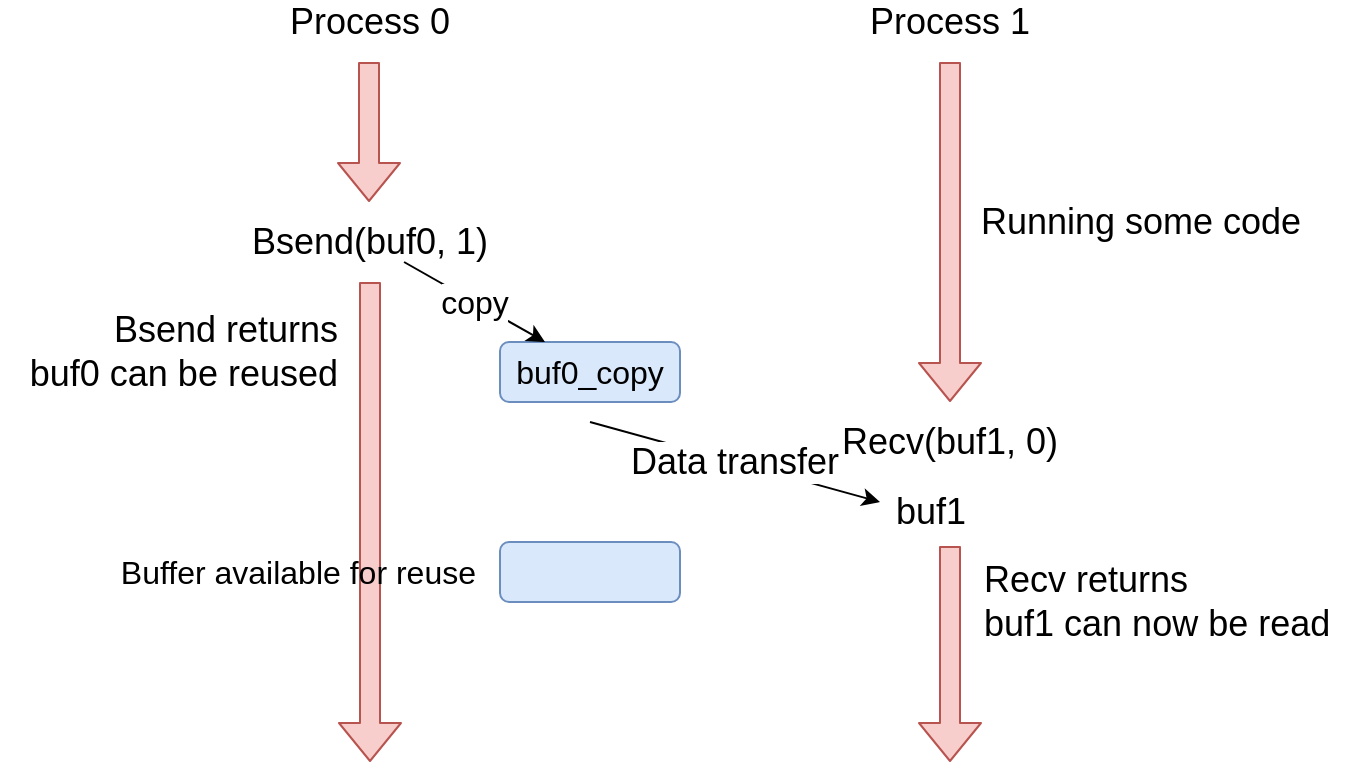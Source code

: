 <mxfile version="13.9.9" type="device"><diagram id="Ttxwgq8zjEsZ_3u7uWyk" name="Page-1"><mxGraphModel dx="1613" dy="580" grid="1" gridSize="10" guides="1" tooltips="1" connect="1" arrows="1" fold="1" page="1" pageScale="1" pageWidth="827" pageHeight="1169" math="0" shadow="0"><root><mxCell id="0"/><mxCell id="1" parent="0"/><mxCell id="jTs4jUZiOqYLnLwa2bWb-5" value="Process 0" style="text;html=1;strokeColor=none;fillColor=none;align=center;verticalAlign=middle;whiteSpace=wrap;rounded=0;fontSize=18;" vertex="1" parent="1"><mxGeometry x="120" y="90" width="90" height="20" as="geometry"/></mxCell><mxCell id="jTs4jUZiOqYLnLwa2bWb-6" value="" style="shape=flexArrow;endArrow=classic;html=1;fontSize=18;fillColor=#f8cecc;strokeColor=#b85450;" edge="1" parent="1"><mxGeometry width="50" height="50" relative="1" as="geometry"><mxPoint x="164.5" y="120" as="sourcePoint"/><mxPoint x="164.5" y="190" as="targetPoint"/></mxGeometry></mxCell><mxCell id="jTs4jUZiOqYLnLwa2bWb-7" value="Bsend(buf0, 1)" style="text;html=1;strokeColor=none;fillColor=none;align=center;verticalAlign=middle;whiteSpace=wrap;rounded=0;fontSize=18;" vertex="1" parent="1"><mxGeometry x="100" y="200" width="130" height="20" as="geometry"/></mxCell><mxCell id="jTs4jUZiOqYLnLwa2bWb-10" value="Process 1" style="text;html=1;strokeColor=none;fillColor=none;align=center;verticalAlign=middle;whiteSpace=wrap;rounded=0;fontSize=18;" vertex="1" parent="1"><mxGeometry x="410" y="90" width="90" height="20" as="geometry"/></mxCell><mxCell id="jTs4jUZiOqYLnLwa2bWb-11" value="" style="shape=flexArrow;endArrow=classic;html=1;fontSize=18;fillColor=#f8cecc;strokeColor=#b85450;" edge="1" parent="1"><mxGeometry width="50" height="50" relative="1" as="geometry"><mxPoint x="455" y="120" as="sourcePoint"/><mxPoint x="455" y="290" as="targetPoint"/></mxGeometry></mxCell><mxCell id="jTs4jUZiOqYLnLwa2bWb-12" value="Recv(buf1, 0)" style="text;html=1;strokeColor=none;fillColor=none;align=center;verticalAlign=middle;whiteSpace=wrap;rounded=0;fontSize=18;" vertex="1" parent="1"><mxGeometry x="390" y="300" width="130" height="20" as="geometry"/></mxCell><mxCell id="jTs4jUZiOqYLnLwa2bWb-13" value="Running some code" style="text;html=1;align=center;verticalAlign=middle;resizable=0;points=[];autosize=1;fontSize=18;" vertex="1" parent="1"><mxGeometry x="460" y="185" width="180" height="30" as="geometry"/></mxCell><mxCell id="jTs4jUZiOqYLnLwa2bWb-14" value="Data transfer" style="endArrow=classic;html=1;fontSize=18;" edge="1" parent="1"><mxGeometry width="50" height="50" relative="1" as="geometry"><mxPoint x="275" y="300" as="sourcePoint"/><mxPoint x="420" y="340" as="targetPoint"/></mxGeometry></mxCell><mxCell id="jTs4jUZiOqYLnLwa2bWb-16" value="buf1" style="text;html=1;align=center;verticalAlign=middle;resizable=0;points=[];autosize=1;fontSize=18;" vertex="1" parent="1"><mxGeometry x="420" y="330" width="50" height="30" as="geometry"/></mxCell><mxCell id="jTs4jUZiOqYLnLwa2bWb-18" value="" style="shape=flexArrow;endArrow=classic;html=1;fontSize=18;fillColor=#f8cecc;strokeColor=#b85450;" edge="1" parent="1"><mxGeometry width="50" height="50" relative="1" as="geometry"><mxPoint x="165" y="230" as="sourcePoint"/><mxPoint x="165" y="470" as="targetPoint"/></mxGeometry></mxCell><mxCell id="jTs4jUZiOqYLnLwa2bWb-19" value="Bsend returns&lt;br&gt;buf0 can be reused" style="text;html=1;align=right;verticalAlign=middle;resizable=0;points=[];autosize=1;fontSize=18;" vertex="1" parent="1"><mxGeometry x="-20" y="240" width="170" height="50" as="geometry"/></mxCell><mxCell id="jTs4jUZiOqYLnLwa2bWb-20" value="" style="shape=flexArrow;endArrow=classic;html=1;fontSize=18;fillColor=#f8cecc;strokeColor=#b85450;exitX=0.7;exitY=1.067;exitDx=0;exitDy=0;exitPerimeter=0;" edge="1" parent="1" source="jTs4jUZiOqYLnLwa2bWb-16"><mxGeometry width="50" height="50" relative="1" as="geometry"><mxPoint x="454.5" y="380" as="sourcePoint"/><mxPoint x="455" y="470" as="targetPoint"/></mxGeometry></mxCell><mxCell id="jTs4jUZiOqYLnLwa2bWb-21" value="Recv returns&lt;br&gt;&lt;div style=&quot;&quot;&gt;&lt;span&gt;buf1 can now be read&lt;/span&gt;&lt;/div&gt;" style="text;html=1;align=left;verticalAlign=middle;resizable=0;points=[];autosize=1;fontSize=18;" vertex="1" parent="1"><mxGeometry x="470" y="365" width="190" height="50" as="geometry"/></mxCell><mxCell id="jTs4jUZiOqYLnLwa2bWb-23" value="buf0_copy" style="rounded=1;whiteSpace=wrap;html=1;fillColor=#dae8fc;strokeColor=#6c8ebf;fontSize=16;" vertex="1" parent="1"><mxGeometry x="230" y="260" width="90" height="30" as="geometry"/></mxCell><mxCell id="jTs4jUZiOqYLnLwa2bWb-24" value="copy" style="endArrow=classic;html=1;fontSize=16;exitX=0.631;exitY=1;exitDx=0;exitDy=0;exitPerimeter=0;entryX=0.25;entryY=0;entryDx=0;entryDy=0;" edge="1" parent="1" source="jTs4jUZiOqYLnLwa2bWb-7" target="jTs4jUZiOqYLnLwa2bWb-23"><mxGeometry width="50" height="50" relative="1" as="geometry"><mxPoint x="380" y="320" as="sourcePoint"/><mxPoint x="430" y="270" as="targetPoint"/></mxGeometry></mxCell><mxCell id="jTs4jUZiOqYLnLwa2bWb-25" value="" style="rounded=1;whiteSpace=wrap;html=1;fillColor=#dae8fc;strokeColor=#6c8ebf;fontSize=16;" vertex="1" parent="1"><mxGeometry x="230" y="360" width="90" height="30" as="geometry"/></mxCell><mxCell id="jTs4jUZiOqYLnLwa2bWb-26" value="Buffer available for reuse" style="text;html=1;strokeColor=none;fillColor=none;align=right;verticalAlign=middle;whiteSpace=wrap;rounded=0;fontSize=16;" vertex="1" parent="1"><mxGeometry x="30" y="365" width="190" height="20" as="geometry"/></mxCell></root></mxGraphModel></diagram></mxfile>